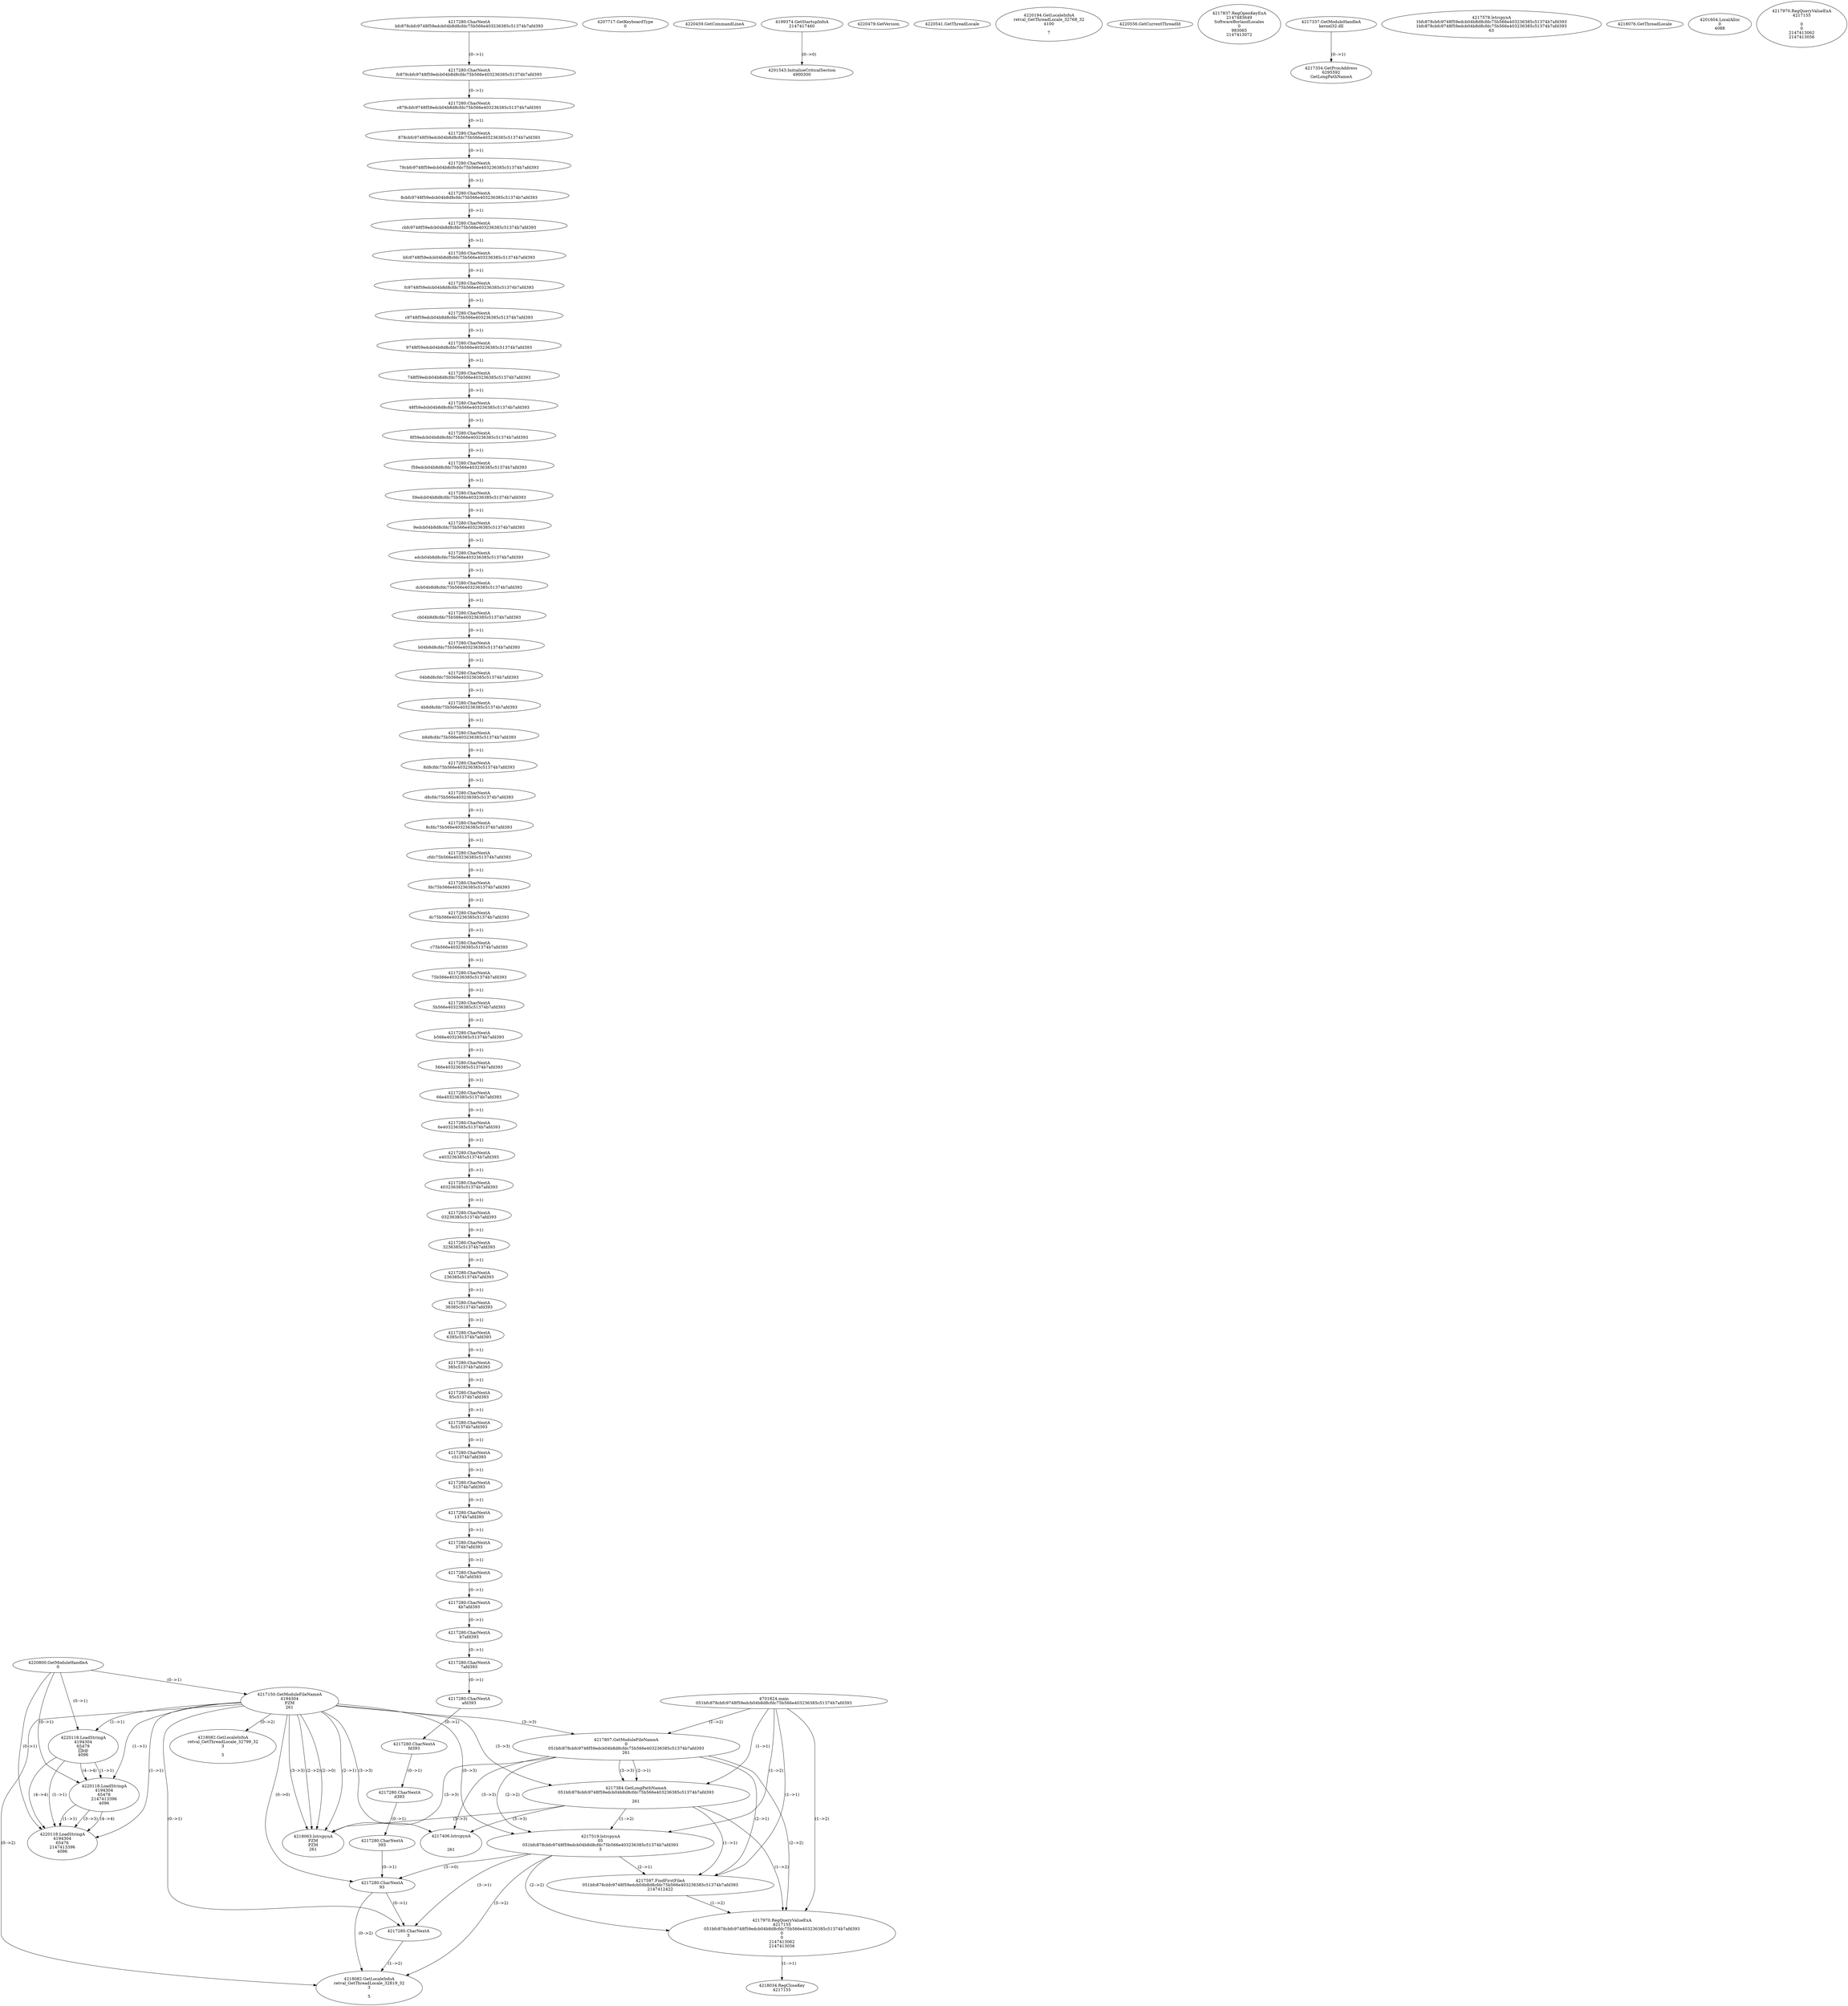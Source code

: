 // Global SCDG with merge call
digraph {
	0 [label="4701824.main
051bfc878cbfc9748f59edcb04b8d8cfdc75b566e403236385c51374b7afd393"]
	1 [label="4220800.GetModuleHandleA
0"]
	2 [label="4207717.GetKeyboardType
0"]
	3 [label="4220459.GetCommandLineA
"]
	4 [label="4199374.GetStartupInfoA
2147417460"]
	5 [label="4220479.GetVersion
"]
	6 [label="4220541.GetThreadLocale
"]
	7 [label="4220194.GetLocaleInfoA
retval_GetThreadLocale_32768_32
4100

7"]
	8 [label="4220556.GetCurrentThreadId
"]
	9 [label="4217150.GetModuleFileNameA
4194304
PZM
261"]
	1 -> 9 [label="(0-->1)"]
	10 [label="4217807.GetModuleFileNameA
0
051bfc878cbfc9748f59edcb04b8d8cfdc75b566e403236385c51374b7afd393
261"]
	0 -> 10 [label="(1-->2)"]
	9 -> 10 [label="(3-->3)"]
	11 [label="4217837.RegOpenKeyExA
2147483649
Software\Borland\Locales
0
983065
2147413072"]
	12 [label="4217337.GetModuleHandleA
kernel32.dll"]
	13 [label="4217354.GetProcAddress
6295592
GetLongPathNameA"]
	12 -> 13 [label="(0-->1)"]
	14 [label="4217384.GetLongPathNameA
051bfc878cbfc9748f59edcb04b8d8cfdc75b566e403236385c51374b7afd393

261"]
	0 -> 14 [label="(1-->1)"]
	10 -> 14 [label="(2-->1)"]
	9 -> 14 [label="(3-->3)"]
	10 -> 14 [label="(3-->3)"]
	15 [label="4217519.lstrcpynA
05
051bfc878cbfc9748f59edcb04b8d8cfdc75b566e403236385c51374b7afd393
3"]
	0 -> 15 [label="(1-->2)"]
	10 -> 15 [label="(2-->2)"]
	14 -> 15 [label="(1-->2)"]
	9 -> 15 [label="(0-->3)"]
	16 [label="4217280.CharNextA
bfc878cbfc9748f59edcb04b8d8cfdc75b566e403236385c51374b7afd393"]
	17 [label="4217280.CharNextA
fc878cbfc9748f59edcb04b8d8cfdc75b566e403236385c51374b7afd393"]
	16 -> 17 [label="(0-->1)"]
	18 [label="4217280.CharNextA
c878cbfc9748f59edcb04b8d8cfdc75b566e403236385c51374b7afd393"]
	17 -> 18 [label="(0-->1)"]
	19 [label="4217280.CharNextA
878cbfc9748f59edcb04b8d8cfdc75b566e403236385c51374b7afd393"]
	18 -> 19 [label="(0-->1)"]
	20 [label="4217280.CharNextA
78cbfc9748f59edcb04b8d8cfdc75b566e403236385c51374b7afd393"]
	19 -> 20 [label="(0-->1)"]
	21 [label="4217280.CharNextA
8cbfc9748f59edcb04b8d8cfdc75b566e403236385c51374b7afd393"]
	20 -> 21 [label="(0-->1)"]
	22 [label="4217280.CharNextA
cbfc9748f59edcb04b8d8cfdc75b566e403236385c51374b7afd393"]
	21 -> 22 [label="(0-->1)"]
	23 [label="4217280.CharNextA
bfc9748f59edcb04b8d8cfdc75b566e403236385c51374b7afd393"]
	22 -> 23 [label="(0-->1)"]
	24 [label="4217280.CharNextA
fc9748f59edcb04b8d8cfdc75b566e403236385c51374b7afd393"]
	23 -> 24 [label="(0-->1)"]
	25 [label="4217280.CharNextA
c9748f59edcb04b8d8cfdc75b566e403236385c51374b7afd393"]
	24 -> 25 [label="(0-->1)"]
	26 [label="4217280.CharNextA
9748f59edcb04b8d8cfdc75b566e403236385c51374b7afd393"]
	25 -> 26 [label="(0-->1)"]
	27 [label="4217280.CharNextA
748f59edcb04b8d8cfdc75b566e403236385c51374b7afd393"]
	26 -> 27 [label="(0-->1)"]
	28 [label="4217280.CharNextA
48f59edcb04b8d8cfdc75b566e403236385c51374b7afd393"]
	27 -> 28 [label="(0-->1)"]
	29 [label="4217280.CharNextA
8f59edcb04b8d8cfdc75b566e403236385c51374b7afd393"]
	28 -> 29 [label="(0-->1)"]
	30 [label="4217280.CharNextA
f59edcb04b8d8cfdc75b566e403236385c51374b7afd393"]
	29 -> 30 [label="(0-->1)"]
	31 [label="4217280.CharNextA
59edcb04b8d8cfdc75b566e403236385c51374b7afd393"]
	30 -> 31 [label="(0-->1)"]
	32 [label="4217280.CharNextA
9edcb04b8d8cfdc75b566e403236385c51374b7afd393"]
	31 -> 32 [label="(0-->1)"]
	33 [label="4217280.CharNextA
edcb04b8d8cfdc75b566e403236385c51374b7afd393"]
	32 -> 33 [label="(0-->1)"]
	34 [label="4217280.CharNextA
dcb04b8d8cfdc75b566e403236385c51374b7afd393"]
	33 -> 34 [label="(0-->1)"]
	35 [label="4217280.CharNextA
cb04b8d8cfdc75b566e403236385c51374b7afd393"]
	34 -> 35 [label="(0-->1)"]
	36 [label="4217280.CharNextA
b04b8d8cfdc75b566e403236385c51374b7afd393"]
	35 -> 36 [label="(0-->1)"]
	37 [label="4217280.CharNextA
04b8d8cfdc75b566e403236385c51374b7afd393"]
	36 -> 37 [label="(0-->1)"]
	38 [label="4217280.CharNextA
4b8d8cfdc75b566e403236385c51374b7afd393"]
	37 -> 38 [label="(0-->1)"]
	39 [label="4217280.CharNextA
b8d8cfdc75b566e403236385c51374b7afd393"]
	38 -> 39 [label="(0-->1)"]
	40 [label="4217280.CharNextA
8d8cfdc75b566e403236385c51374b7afd393"]
	39 -> 40 [label="(0-->1)"]
	41 [label="4217280.CharNextA
d8cfdc75b566e403236385c51374b7afd393"]
	40 -> 41 [label="(0-->1)"]
	42 [label="4217280.CharNextA
8cfdc75b566e403236385c51374b7afd393"]
	41 -> 42 [label="(0-->1)"]
	43 [label="4217280.CharNextA
cfdc75b566e403236385c51374b7afd393"]
	42 -> 43 [label="(0-->1)"]
	44 [label="4217280.CharNextA
fdc75b566e403236385c51374b7afd393"]
	43 -> 44 [label="(0-->1)"]
	45 [label="4217280.CharNextA
dc75b566e403236385c51374b7afd393"]
	44 -> 45 [label="(0-->1)"]
	46 [label="4217280.CharNextA
c75b566e403236385c51374b7afd393"]
	45 -> 46 [label="(0-->1)"]
	47 [label="4217280.CharNextA
75b566e403236385c51374b7afd393"]
	46 -> 47 [label="(0-->1)"]
	48 [label="4217280.CharNextA
5b566e403236385c51374b7afd393"]
	47 -> 48 [label="(0-->1)"]
	49 [label="4217280.CharNextA
b566e403236385c51374b7afd393"]
	48 -> 49 [label="(0-->1)"]
	50 [label="4217280.CharNextA
566e403236385c51374b7afd393"]
	49 -> 50 [label="(0-->1)"]
	51 [label="4217280.CharNextA
66e403236385c51374b7afd393"]
	50 -> 51 [label="(0-->1)"]
	52 [label="4217280.CharNextA
6e403236385c51374b7afd393"]
	51 -> 52 [label="(0-->1)"]
	53 [label="4217280.CharNextA
e403236385c51374b7afd393"]
	52 -> 53 [label="(0-->1)"]
	54 [label="4217280.CharNextA
403236385c51374b7afd393"]
	53 -> 54 [label="(0-->1)"]
	55 [label="4217280.CharNextA
03236385c51374b7afd393"]
	54 -> 55 [label="(0-->1)"]
	56 [label="4217280.CharNextA
3236385c51374b7afd393"]
	55 -> 56 [label="(0-->1)"]
	57 [label="4217280.CharNextA
236385c51374b7afd393"]
	56 -> 57 [label="(0-->1)"]
	58 [label="4217280.CharNextA
36385c51374b7afd393"]
	57 -> 58 [label="(0-->1)"]
	59 [label="4217280.CharNextA
6385c51374b7afd393"]
	58 -> 59 [label="(0-->1)"]
	60 [label="4217280.CharNextA
385c51374b7afd393"]
	59 -> 60 [label="(0-->1)"]
	61 [label="4217280.CharNextA
85c51374b7afd393"]
	60 -> 61 [label="(0-->1)"]
	62 [label="4217280.CharNextA
5c51374b7afd393"]
	61 -> 62 [label="(0-->1)"]
	63 [label="4217280.CharNextA
c51374b7afd393"]
	62 -> 63 [label="(0-->1)"]
	64 [label="4217280.CharNextA
51374b7afd393"]
	63 -> 64 [label="(0-->1)"]
	65 [label="4217280.CharNextA
1374b7afd393"]
	64 -> 65 [label="(0-->1)"]
	66 [label="4217280.CharNextA
374b7afd393"]
	65 -> 66 [label="(0-->1)"]
	67 [label="4217280.CharNextA
74b7afd393"]
	66 -> 67 [label="(0-->1)"]
	68 [label="4217280.CharNextA
4b7afd393"]
	67 -> 68 [label="(0-->1)"]
	69 [label="4217280.CharNextA
b7afd393"]
	68 -> 69 [label="(0-->1)"]
	70 [label="4217280.CharNextA
7afd393"]
	69 -> 70 [label="(0-->1)"]
	71 [label="4217280.CharNextA
afd393"]
	70 -> 71 [label="(0-->1)"]
	72 [label="4217280.CharNextA
fd393"]
	71 -> 72 [label="(0-->1)"]
	73 [label="4217280.CharNextA
d393"]
	72 -> 73 [label="(0-->1)"]
	74 [label="4217280.CharNextA
393"]
	73 -> 74 [label="(0-->1)"]
	75 [label="4217280.CharNextA
93"]
	74 -> 75 [label="(0-->1)"]
	9 -> 75 [label="(0-->0)"]
	15 -> 75 [label="(3-->0)"]
	76 [label="4217280.CharNextA
3"]
	9 -> 76 [label="(0-->1)"]
	15 -> 76 [label="(3-->1)"]
	75 -> 76 [label="(0-->1)"]
	77 [label="4217578.lstrcpynA
1bfc878cbfc9748f59edcb04b8d8cfdc75b566e403236385c51374b7afd393
1bfc878cbfc9748f59edcb04b8d8cfdc75b566e403236385c51374b7afd393
63"]
	78 [label="4217597.FindFirstFileA
051bfc878cbfc9748f59edcb04b8d8cfdc75b566e403236385c51374b7afd393
2147412422"]
	0 -> 78 [label="(1-->1)"]
	10 -> 78 [label="(2-->1)"]
	14 -> 78 [label="(1-->1)"]
	15 -> 78 [label="(2-->1)"]
	79 [label="4217970.RegQueryValueExA
4217155
051bfc878cbfc9748f59edcb04b8d8cfdc75b566e403236385c51374b7afd393
0
0
2147413062
2147413056"]
	0 -> 79 [label="(1-->2)"]
	10 -> 79 [label="(2-->2)"]
	14 -> 79 [label="(1-->2)"]
	15 -> 79 [label="(2-->2)"]
	78 -> 79 [label="(1-->2)"]
	80 [label="4218034.RegCloseKey
4217155"]
	79 -> 80 [label="(1-->1)"]
	81 [label="4218063.lstrcpynA
PZM
PZM
261"]
	9 -> 81 [label="(2-->1)"]
	9 -> 81 [label="(2-->2)"]
	9 -> 81 [label="(3-->3)"]
	10 -> 81 [label="(3-->3)"]
	14 -> 81 [label="(3-->3)"]
	9 -> 81 [label="(2-->0)"]
	82 [label="4218076.GetThreadLocale
"]
	83 [label="4218082.GetLocaleInfoA
retval_GetThreadLocale_32819_32
3

5"]
	9 -> 83 [label="(0-->2)"]
	15 -> 83 [label="(3-->2)"]
	75 -> 83 [label="(0-->2)"]
	76 -> 83 [label="(1-->2)"]
	84 [label="4220118.LoadStringA
4194304
65479
x@
4096"]
	1 -> 84 [label="(0-->1)"]
	9 -> 84 [label="(1-->1)"]
	85 [label="4220118.LoadStringA
4194304
65478
2147413396
4096"]
	1 -> 85 [label="(0-->1)"]
	9 -> 85 [label="(1-->1)"]
	84 -> 85 [label="(1-->1)"]
	84 -> 85 [label="(4-->4)"]
	86 [label="4220118.LoadStringA
4194304
65476
2147413396
4096"]
	1 -> 86 [label="(0-->1)"]
	9 -> 86 [label="(1-->1)"]
	84 -> 86 [label="(1-->1)"]
	85 -> 86 [label="(1-->1)"]
	85 -> 86 [label="(3-->3)"]
	84 -> 86 [label="(4-->4)"]
	85 -> 86 [label="(4-->4)"]
	87 [label="4201543.InitializeCriticalSection
4900300"]
	4 -> 87 [label="(0-->0)"]
	88 [label="4201604.LocalAlloc
0
4088"]
	89 [label="4217406.lstrcpynA


261"]
	9 -> 89 [label="(3-->3)"]
	10 -> 89 [label="(3-->3)"]
	14 -> 89 [label="(3-->3)"]
	90 [label="4217970.RegQueryValueExA
4217155

0
0
2147413062
2147413056"]
	91 [label="4218082.GetLocaleInfoA
retval_GetThreadLocale_32799_32
3

5"]
	9 -> 91 [label="(0-->2)"]
}
